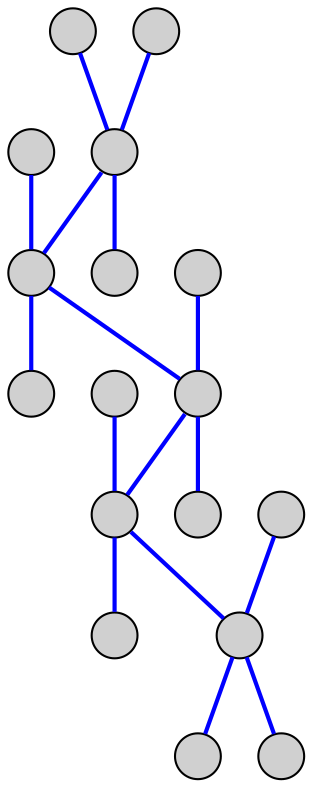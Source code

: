 graph Caterpillar {

node[fontname="Helvetica",style=filled,fillcolor="#d0d0d0",label="", shape=circle, fixedsize=true, width=0.3, height=0.3]
edge[fontname="Helvetica",style=bold, color=blue];


i[pos="100,100!"];
c0[pos="150,100!"];
c1[pos="200,100!"];
c2[pos="250,100!"];
c3[pos="300,100!"];
c4[pos="350,100!"];
d[pos="400,100!"];

t0[pos="150,50!"];
t1[pos="200,50!"];
t2[pos="250,50!"];
t3[pos="300,50!"];
t4[pos="350,50!"];

b0[pos="150,150!"];
b1[pos="200,150!"];
b2[pos="250,150!"];
b3[pos="300,150!"];
b4[pos="350,150!"];

i -- c0 -- c1 -- c2 -- c3 -- c4 -- d;
t0 -- c0 -- b0;
t1 -- c1 -- b1;
t2 -- c2 -- b2;
t3 -- c3 -- b3;
t4 -- c4 -- b4;
}